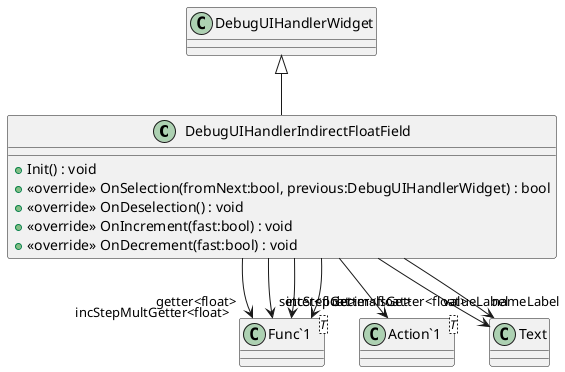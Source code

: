 @startuml
class DebugUIHandlerIndirectFloatField {
    + Init() : void
    + <<override>> OnSelection(fromNext:bool, previous:DebugUIHandlerWidget) : bool
    + <<override>> OnDeselection() : void
    + <<override>> OnIncrement(fast:bool) : void
    + <<override>> OnDecrement(fast:bool) : void
}
class "Func`1"<T> {
}
class "Action`1"<T> {
}
DebugUIHandlerWidget <|-- DebugUIHandlerIndirectFloatField
DebugUIHandlerIndirectFloatField --> "nameLabel" Text
DebugUIHandlerIndirectFloatField --> "valueLabel" Text
DebugUIHandlerIndirectFloatField --> "getter<float>" "Func`1"
DebugUIHandlerIndirectFloatField --> "setter<float>" "Action`1"
DebugUIHandlerIndirectFloatField --> "incStepGetter<float>" "Func`1"
DebugUIHandlerIndirectFloatField --> "incStepMultGetter<float>" "Func`1"
DebugUIHandlerIndirectFloatField --> "decimalsGetter<float>" "Func`1"
@enduml
